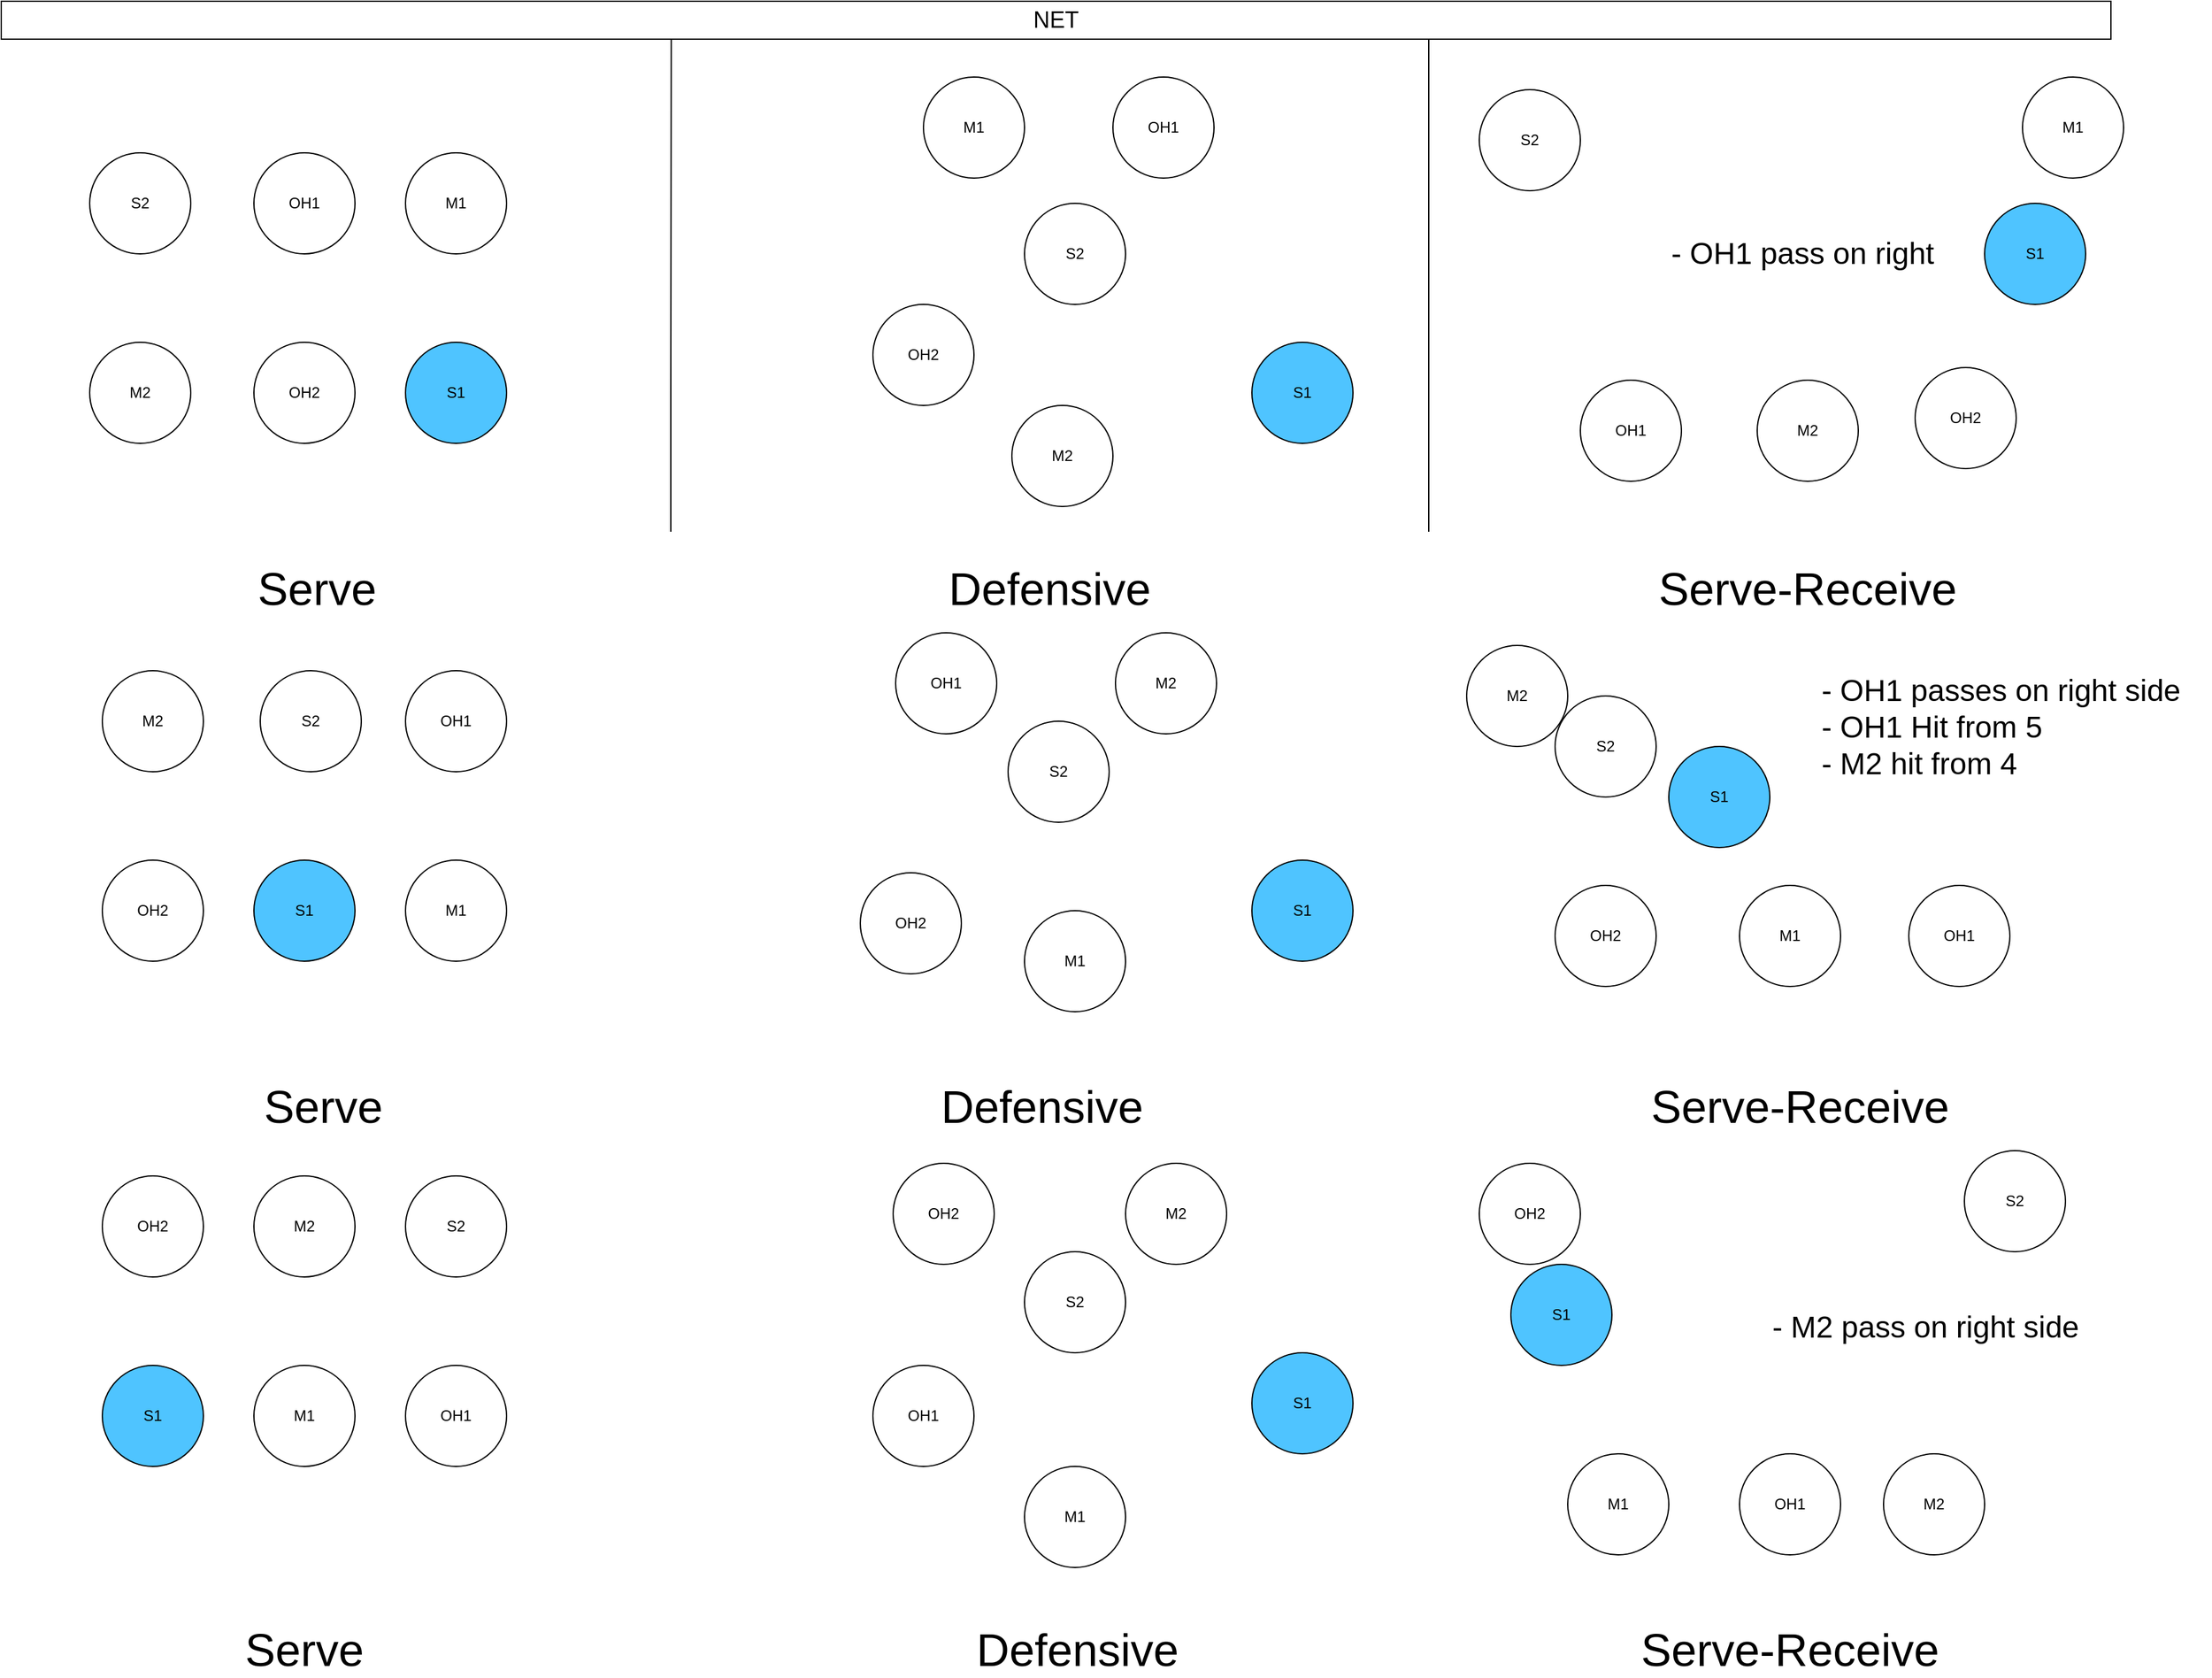 <mxfile version="26.0.16">
  <diagram name="Page-1" id="3bV-v3iNxEjDUExOtoky">
    <mxGraphModel dx="2662" dy="1384" grid="1" gridSize="10" guides="1" tooltips="1" connect="1" arrows="1" fold="1" page="1" pageScale="1" pageWidth="850" pageHeight="1100" math="0" shadow="0">
      <root>
        <mxCell id="0" />
        <mxCell id="1" parent="0" />
        <mxCell id="stHNCON5wnD2ZEI-MZhL-2" value="S2" style="ellipse;whiteSpace=wrap;html=1;aspect=fixed;" vertex="1" parent="1">
          <mxGeometry x="80" y="380" width="80" height="80" as="geometry" />
        </mxCell>
        <mxCell id="stHNCON5wnD2ZEI-MZhL-3" value="M1" style="ellipse;whiteSpace=wrap;html=1;aspect=fixed;" vertex="1" parent="1">
          <mxGeometry x="330" y="380" width="80" height="80" as="geometry" />
        </mxCell>
        <mxCell id="stHNCON5wnD2ZEI-MZhL-4" value="OH2" style="ellipse;whiteSpace=wrap;html=1;aspect=fixed;" vertex="1" parent="1">
          <mxGeometry x="210" y="530" width="80" height="80" as="geometry" />
        </mxCell>
        <mxCell id="stHNCON5wnD2ZEI-MZhL-5" value="S1" style="ellipse;whiteSpace=wrap;html=1;aspect=fixed;fillColor=light-dark(#4FC4FF,var(--ge-dark-color, #121212));" vertex="1" parent="1">
          <mxGeometry x="330" y="530" width="80" height="80" as="geometry" />
        </mxCell>
        <mxCell id="stHNCON5wnD2ZEI-MZhL-6" value="OH1" style="ellipse;whiteSpace=wrap;html=1;aspect=fixed;" vertex="1" parent="1">
          <mxGeometry x="210" y="380" width="80" height="80" as="geometry" />
        </mxCell>
        <mxCell id="stHNCON5wnD2ZEI-MZhL-8" value="&lt;font style=&quot;font-size: 18px;&quot;&gt;NET&lt;/font&gt;" style="rounded=0;whiteSpace=wrap;html=1;" vertex="1" parent="1">
          <mxGeometry x="10" y="260" width="1670" height="30" as="geometry" />
        </mxCell>
        <mxCell id="stHNCON5wnD2ZEI-MZhL-9" value="" style="endArrow=none;html=1;rounded=0;entryX=0.305;entryY=1.018;entryDx=0;entryDy=0;entryPerimeter=0;" edge="1" parent="1">
          <mxGeometry width="50" height="50" relative="1" as="geometry">
            <mxPoint x="540" y="680" as="sourcePoint" />
            <mxPoint x="540.35" y="290.0" as="targetPoint" />
            <Array as="points">
              <mxPoint x="540" y="569.46" />
            </Array>
          </mxGeometry>
        </mxCell>
        <mxCell id="stHNCON5wnD2ZEI-MZhL-10" value="" style="endArrow=none;html=1;rounded=0;entryX=0.337;entryY=0.967;entryDx=0;entryDy=0;entryPerimeter=0;" edge="1" parent="1">
          <mxGeometry width="50" height="50" relative="1" as="geometry">
            <mxPoint x="1140" y="680" as="sourcePoint" />
            <mxPoint x="1140" y="290" as="targetPoint" />
          </mxGeometry>
        </mxCell>
        <mxCell id="stHNCON5wnD2ZEI-MZhL-23" value="M2" style="ellipse;whiteSpace=wrap;html=1;aspect=fixed;" vertex="1" parent="1">
          <mxGeometry x="810" y="580" width="80" height="80" as="geometry" />
        </mxCell>
        <mxCell id="stHNCON5wnD2ZEI-MZhL-24" value="S2" style="ellipse;whiteSpace=wrap;html=1;aspect=fixed;" vertex="1" parent="1">
          <mxGeometry x="820" y="420" width="80" height="80" as="geometry" />
        </mxCell>
        <mxCell id="stHNCON5wnD2ZEI-MZhL-25" value="M1" style="ellipse;whiteSpace=wrap;html=1;aspect=fixed;" vertex="1" parent="1">
          <mxGeometry x="740" y="320" width="80" height="80" as="geometry" />
        </mxCell>
        <mxCell id="stHNCON5wnD2ZEI-MZhL-26" value="OH2" style="ellipse;whiteSpace=wrap;html=1;aspect=fixed;" vertex="1" parent="1">
          <mxGeometry x="700" y="500" width="80" height="80" as="geometry" />
        </mxCell>
        <mxCell id="stHNCON5wnD2ZEI-MZhL-27" value="S1" style="ellipse;whiteSpace=wrap;html=1;aspect=fixed;fillColor=light-dark(#4FC4FF,var(--ge-dark-color, #121212));" vertex="1" parent="1">
          <mxGeometry x="1000" y="530" width="80" height="80" as="geometry" />
        </mxCell>
        <mxCell id="stHNCON5wnD2ZEI-MZhL-28" value="OH1" style="ellipse;whiteSpace=wrap;html=1;aspect=fixed;" vertex="1" parent="1">
          <mxGeometry x="890" y="320" width="80" height="80" as="geometry" />
        </mxCell>
        <mxCell id="stHNCON5wnD2ZEI-MZhL-29" value="M2" style="ellipse;whiteSpace=wrap;html=1;aspect=fixed;" vertex="1" parent="1">
          <mxGeometry x="1400" y="560" width="80" height="80" as="geometry" />
        </mxCell>
        <mxCell id="stHNCON5wnD2ZEI-MZhL-30" value="S2" style="ellipse;whiteSpace=wrap;html=1;aspect=fixed;" vertex="1" parent="1">
          <mxGeometry x="1180" y="330" width="80" height="80" as="geometry" />
        </mxCell>
        <mxCell id="stHNCON5wnD2ZEI-MZhL-31" value="M1" style="ellipse;whiteSpace=wrap;html=1;aspect=fixed;" vertex="1" parent="1">
          <mxGeometry x="1610" y="320" width="80" height="80" as="geometry" />
        </mxCell>
        <mxCell id="stHNCON5wnD2ZEI-MZhL-32" value="OH2" style="ellipse;whiteSpace=wrap;html=1;aspect=fixed;" vertex="1" parent="1">
          <mxGeometry x="1525" y="550" width="80" height="80" as="geometry" />
        </mxCell>
        <mxCell id="stHNCON5wnD2ZEI-MZhL-33" value="S1" style="ellipse;whiteSpace=wrap;html=1;aspect=fixed;fillColor=light-dark(#4FC4FF,var(--ge-dark-color, #121212));" vertex="1" parent="1">
          <mxGeometry x="1580" y="420" width="80" height="80" as="geometry" />
        </mxCell>
        <mxCell id="stHNCON5wnD2ZEI-MZhL-34" value="OH1" style="ellipse;whiteSpace=wrap;html=1;aspect=fixed;" vertex="1" parent="1">
          <mxGeometry x="1260" y="560" width="80" height="80" as="geometry" />
        </mxCell>
        <mxCell id="stHNCON5wnD2ZEI-MZhL-35" value="&lt;span style=&quot;font-size: 36px;&quot;&gt;Serve&lt;/span&gt;" style="text;html=1;align=center;verticalAlign=middle;whiteSpace=wrap;rounded=0;" vertex="1" parent="1">
          <mxGeometry x="230" y="710" width="60" height="30" as="geometry" />
        </mxCell>
        <mxCell id="stHNCON5wnD2ZEI-MZhL-37" value="&lt;span style=&quot;font-size: 36px;&quot;&gt;Defensive&lt;/span&gt;" style="text;html=1;align=center;verticalAlign=middle;whiteSpace=wrap;rounded=0;" vertex="1" parent="1">
          <mxGeometry x="810" y="710" width="60" height="30" as="geometry" />
        </mxCell>
        <mxCell id="stHNCON5wnD2ZEI-MZhL-38" value="&lt;span style=&quot;font-size: 36px;&quot;&gt;Serve-Receive&lt;/span&gt;" style="text;html=1;align=center;verticalAlign=middle;whiteSpace=wrap;rounded=0;" vertex="1" parent="1">
          <mxGeometry x="1310" y="710" width="260" height="30" as="geometry" />
        </mxCell>
        <mxCell id="stHNCON5wnD2ZEI-MZhL-39" value="M2" style="ellipse;whiteSpace=wrap;html=1;aspect=fixed;" vertex="1" parent="1">
          <mxGeometry x="90" y="790" width="80" height="80" as="geometry" />
        </mxCell>
        <mxCell id="stHNCON5wnD2ZEI-MZhL-40" value="S2" style="ellipse;whiteSpace=wrap;html=1;aspect=fixed;" vertex="1" parent="1">
          <mxGeometry x="215" y="790" width="80" height="80" as="geometry" />
        </mxCell>
        <mxCell id="stHNCON5wnD2ZEI-MZhL-41" value="M1" style="ellipse;whiteSpace=wrap;html=1;aspect=fixed;" vertex="1" parent="1">
          <mxGeometry x="330" y="940" width="80" height="80" as="geometry" />
        </mxCell>
        <mxCell id="stHNCON5wnD2ZEI-MZhL-42" value="OH2" style="ellipse;whiteSpace=wrap;html=1;aspect=fixed;" vertex="1" parent="1">
          <mxGeometry x="90" y="940" width="80" height="80" as="geometry" />
        </mxCell>
        <mxCell id="stHNCON5wnD2ZEI-MZhL-43" value="S1" style="ellipse;whiteSpace=wrap;html=1;aspect=fixed;fillColor=light-dark(#4FC4FF,var(--ge-dark-color, #121212));" vertex="1" parent="1">
          <mxGeometry x="210" y="940" width="80" height="80" as="geometry" />
        </mxCell>
        <mxCell id="stHNCON5wnD2ZEI-MZhL-44" value="OH1" style="ellipse;whiteSpace=wrap;html=1;aspect=fixed;" vertex="1" parent="1">
          <mxGeometry x="330" y="790" width="80" height="80" as="geometry" />
        </mxCell>
        <mxCell id="stHNCON5wnD2ZEI-MZhL-45" value="&lt;span style=&quot;font-size: 36px;&quot;&gt;Serve&lt;/span&gt;" style="text;html=1;align=center;verticalAlign=middle;whiteSpace=wrap;rounded=0;" vertex="1" parent="1">
          <mxGeometry x="235" y="1120" width="60" height="30" as="geometry" />
        </mxCell>
        <mxCell id="stHNCON5wnD2ZEI-MZhL-47" value="M2" style="ellipse;whiteSpace=wrap;html=1;aspect=fixed;" vertex="1" parent="1">
          <mxGeometry x="892" y="760" width="80" height="80" as="geometry" />
        </mxCell>
        <mxCell id="stHNCON5wnD2ZEI-MZhL-48" value="S2" style="ellipse;whiteSpace=wrap;html=1;aspect=fixed;" vertex="1" parent="1">
          <mxGeometry x="807" y="830" width="80" height="80" as="geometry" />
        </mxCell>
        <mxCell id="stHNCON5wnD2ZEI-MZhL-49" value="M1" style="ellipse;whiteSpace=wrap;html=1;aspect=fixed;" vertex="1" parent="1">
          <mxGeometry x="820" y="980" width="80" height="80" as="geometry" />
        </mxCell>
        <mxCell id="stHNCON5wnD2ZEI-MZhL-50" value="OH2" style="ellipse;whiteSpace=wrap;html=1;aspect=fixed;" vertex="1" parent="1">
          <mxGeometry x="690" y="950" width="80" height="80" as="geometry" />
        </mxCell>
        <mxCell id="stHNCON5wnD2ZEI-MZhL-51" value="S1" style="ellipse;whiteSpace=wrap;html=1;aspect=fixed;fillColor=light-dark(#4FC4FF,var(--ge-dark-color, #121212));" vertex="1" parent="1">
          <mxGeometry x="1000" y="940" width="80" height="80" as="geometry" />
        </mxCell>
        <mxCell id="stHNCON5wnD2ZEI-MZhL-52" value="OH1" style="ellipse;whiteSpace=wrap;html=1;aspect=fixed;" vertex="1" parent="1">
          <mxGeometry x="718" y="760" width="80" height="80" as="geometry" />
        </mxCell>
        <mxCell id="stHNCON5wnD2ZEI-MZhL-53" value="M2" style="ellipse;whiteSpace=wrap;html=1;aspect=fixed;" vertex="1" parent="1">
          <mxGeometry x="1170" y="770" width="80" height="80" as="geometry" />
        </mxCell>
        <mxCell id="stHNCON5wnD2ZEI-MZhL-54" value="S2" style="ellipse;whiteSpace=wrap;html=1;aspect=fixed;" vertex="1" parent="1">
          <mxGeometry x="1240" y="810" width="80" height="80" as="geometry" />
        </mxCell>
        <mxCell id="stHNCON5wnD2ZEI-MZhL-55" value="M1" style="ellipse;whiteSpace=wrap;html=1;aspect=fixed;" vertex="1" parent="1">
          <mxGeometry x="1386" y="960" width="80" height="80" as="geometry" />
        </mxCell>
        <mxCell id="stHNCON5wnD2ZEI-MZhL-56" value="OH2" style="ellipse;whiteSpace=wrap;html=1;aspect=fixed;" vertex="1" parent="1">
          <mxGeometry x="1240" y="960" width="80" height="80" as="geometry" />
        </mxCell>
        <mxCell id="stHNCON5wnD2ZEI-MZhL-57" value="S1" style="ellipse;whiteSpace=wrap;html=1;aspect=fixed;fillColor=light-dark(#4FC4FF,var(--ge-dark-color, #121212));" vertex="1" parent="1">
          <mxGeometry x="1330" y="850" width="80" height="80" as="geometry" />
        </mxCell>
        <mxCell id="stHNCON5wnD2ZEI-MZhL-58" value="OH1" style="ellipse;whiteSpace=wrap;html=1;aspect=fixed;" vertex="1" parent="1">
          <mxGeometry x="1520" y="960" width="80" height="80" as="geometry" />
        </mxCell>
        <mxCell id="stHNCON5wnD2ZEI-MZhL-59" value="&lt;span style=&quot;font-size: 36px;&quot;&gt;Defensive&lt;/span&gt;" style="text;html=1;align=center;verticalAlign=middle;whiteSpace=wrap;rounded=0;" vertex="1" parent="1">
          <mxGeometry x="804" y="1120" width="60" height="30" as="geometry" />
        </mxCell>
        <mxCell id="stHNCON5wnD2ZEI-MZhL-60" value="&lt;span style=&quot;font-size: 36px;&quot;&gt;Serve-Receive&lt;/span&gt;" style="text;html=1;align=center;verticalAlign=middle;whiteSpace=wrap;rounded=0;" vertex="1" parent="1">
          <mxGeometry x="1304" y="1120" width="260" height="30" as="geometry" />
        </mxCell>
        <mxCell id="stHNCON5wnD2ZEI-MZhL-61" value="M2" style="ellipse;whiteSpace=wrap;html=1;aspect=fixed;" vertex="1" parent="1">
          <mxGeometry x="210" y="1190" width="80" height="80" as="geometry" />
        </mxCell>
        <mxCell id="stHNCON5wnD2ZEI-MZhL-62" value="S2" style="ellipse;whiteSpace=wrap;html=1;aspect=fixed;" vertex="1" parent="1">
          <mxGeometry x="330" y="1190" width="80" height="80" as="geometry" />
        </mxCell>
        <mxCell id="stHNCON5wnD2ZEI-MZhL-63" value="M1" style="ellipse;whiteSpace=wrap;html=1;aspect=fixed;" vertex="1" parent="1">
          <mxGeometry x="210" y="1340" width="80" height="80" as="geometry" />
        </mxCell>
        <mxCell id="stHNCON5wnD2ZEI-MZhL-64" value="OH2" style="ellipse;whiteSpace=wrap;html=1;aspect=fixed;" vertex="1" parent="1">
          <mxGeometry x="90" y="1190" width="80" height="80" as="geometry" />
        </mxCell>
        <mxCell id="stHNCON5wnD2ZEI-MZhL-65" value="S1" style="ellipse;whiteSpace=wrap;html=1;aspect=fixed;fillColor=light-dark(#4FC4FF,var(--ge-dark-color, #121212));" vertex="1" parent="1">
          <mxGeometry x="90" y="1340" width="80" height="80" as="geometry" />
        </mxCell>
        <mxCell id="stHNCON5wnD2ZEI-MZhL-66" value="OH1" style="ellipse;whiteSpace=wrap;html=1;aspect=fixed;" vertex="1" parent="1">
          <mxGeometry x="330" y="1340" width="80" height="80" as="geometry" />
        </mxCell>
        <mxCell id="stHNCON5wnD2ZEI-MZhL-67" value="&lt;span style=&quot;font-size: 36px;&quot;&gt;Serve&lt;/span&gt;" style="text;html=1;align=center;verticalAlign=middle;whiteSpace=wrap;rounded=0;" vertex="1" parent="1">
          <mxGeometry x="220" y="1550" width="60" height="30" as="geometry" />
        </mxCell>
        <mxCell id="stHNCON5wnD2ZEI-MZhL-68" value="M2" style="ellipse;whiteSpace=wrap;html=1;aspect=fixed;" vertex="1" parent="1">
          <mxGeometry x="900" y="1180" width="80" height="80" as="geometry" />
        </mxCell>
        <mxCell id="stHNCON5wnD2ZEI-MZhL-69" value="S2" style="ellipse;whiteSpace=wrap;html=1;aspect=fixed;" vertex="1" parent="1">
          <mxGeometry x="820" y="1250" width="80" height="80" as="geometry" />
        </mxCell>
        <mxCell id="stHNCON5wnD2ZEI-MZhL-70" value="M1" style="ellipse;whiteSpace=wrap;html=1;aspect=fixed;" vertex="1" parent="1">
          <mxGeometry x="820" y="1420" width="80" height="80" as="geometry" />
        </mxCell>
        <mxCell id="stHNCON5wnD2ZEI-MZhL-71" value="OH2" style="ellipse;whiteSpace=wrap;html=1;aspect=fixed;" vertex="1" parent="1">
          <mxGeometry x="716" y="1180" width="80" height="80" as="geometry" />
        </mxCell>
        <mxCell id="stHNCON5wnD2ZEI-MZhL-72" value="S1" style="ellipse;whiteSpace=wrap;html=1;aspect=fixed;fillColor=light-dark(#4FC4FF,var(--ge-dark-color, #121212));" vertex="1" parent="1">
          <mxGeometry x="1000" y="1330" width="80" height="80" as="geometry" />
        </mxCell>
        <mxCell id="stHNCON5wnD2ZEI-MZhL-73" value="OH1" style="ellipse;whiteSpace=wrap;html=1;aspect=fixed;" vertex="1" parent="1">
          <mxGeometry x="700" y="1340" width="80" height="80" as="geometry" />
        </mxCell>
        <mxCell id="stHNCON5wnD2ZEI-MZhL-74" value="M2" style="ellipse;whiteSpace=wrap;html=1;aspect=fixed;" vertex="1" parent="1">
          <mxGeometry x="1500" y="1410" width="80" height="80" as="geometry" />
        </mxCell>
        <mxCell id="stHNCON5wnD2ZEI-MZhL-75" value="S2" style="ellipse;whiteSpace=wrap;html=1;aspect=fixed;" vertex="1" parent="1">
          <mxGeometry x="1564" y="1170" width="80" height="80" as="geometry" />
        </mxCell>
        <mxCell id="stHNCON5wnD2ZEI-MZhL-76" value="M1" style="ellipse;whiteSpace=wrap;html=1;aspect=fixed;" vertex="1" parent="1">
          <mxGeometry x="1250" y="1410" width="80" height="80" as="geometry" />
        </mxCell>
        <mxCell id="stHNCON5wnD2ZEI-MZhL-77" value="OH2" style="ellipse;whiteSpace=wrap;html=1;aspect=fixed;" vertex="1" parent="1">
          <mxGeometry x="1180" y="1180" width="80" height="80" as="geometry" />
        </mxCell>
        <mxCell id="stHNCON5wnD2ZEI-MZhL-78" value="S1" style="ellipse;whiteSpace=wrap;html=1;aspect=fixed;fillColor=light-dark(#4FC4FF,var(--ge-dark-color, #121212));" vertex="1" parent="1">
          <mxGeometry x="1205" y="1260" width="80" height="80" as="geometry" />
        </mxCell>
        <mxCell id="stHNCON5wnD2ZEI-MZhL-79" value="OH1" style="ellipse;whiteSpace=wrap;html=1;aspect=fixed;" vertex="1" parent="1">
          <mxGeometry x="1386" y="1410" width="80" height="80" as="geometry" />
        </mxCell>
        <mxCell id="stHNCON5wnD2ZEI-MZhL-80" value="&lt;span style=&quot;font-size: 36px;&quot;&gt;Defensive&lt;/span&gt;" style="text;html=1;align=center;verticalAlign=middle;whiteSpace=wrap;rounded=0;" vertex="1" parent="1">
          <mxGeometry x="832" y="1550" width="60" height="30" as="geometry" />
        </mxCell>
        <mxCell id="stHNCON5wnD2ZEI-MZhL-81" value="&lt;span style=&quot;font-size: 36px;&quot;&gt;Serve-Receive&lt;/span&gt;" style="text;html=1;align=center;verticalAlign=middle;whiteSpace=wrap;rounded=0;" vertex="1" parent="1">
          <mxGeometry x="1296" y="1550" width="260" height="30" as="geometry" />
        </mxCell>
        <mxCell id="stHNCON5wnD2ZEI-MZhL-85" value="M2" style="ellipse;whiteSpace=wrap;html=1;aspect=fixed;" vertex="1" parent="1">
          <mxGeometry x="80" y="530" width="80" height="80" as="geometry" />
        </mxCell>
        <mxCell id="stHNCON5wnD2ZEI-MZhL-92" value="&lt;font style=&quot;font-size: 24px;&quot;&gt;- OH1 passes on right side&lt;/font&gt;&lt;div&gt;&lt;font style=&quot;font-size: 24px;&quot;&gt;- OH1 Hit from 5&lt;/font&gt;&lt;/div&gt;&lt;div&gt;&lt;span style=&quot;font-size: 24px;&quot;&gt;- M2 hit from 4&lt;/span&gt;&lt;/div&gt;" style="text;html=1;align=left;verticalAlign=middle;resizable=0;points=[];autosize=1;strokeColor=none;fillColor=none;" vertex="1" parent="1">
          <mxGeometry x="1449" y="785" width="310" height="100" as="geometry" />
        </mxCell>
        <mxCell id="stHNCON5wnD2ZEI-MZhL-94" value="&lt;span style=&quot;font-size: 24px;&quot;&gt;- M2 pass on right side&lt;/span&gt;" style="text;html=1;align=left;verticalAlign=middle;resizable=0;points=[];autosize=1;strokeColor=none;fillColor=none;" vertex="1" parent="1">
          <mxGeometry x="1410" y="1290" width="270" height="40" as="geometry" />
        </mxCell>
        <mxCell id="stHNCON5wnD2ZEI-MZhL-95" value="&lt;span style=&quot;font-size: 24px;&quot;&gt;- OH1 pass on right&lt;/span&gt;" style="text;html=1;align=left;verticalAlign=middle;resizable=0;points=[];autosize=1;strokeColor=none;fillColor=none;" vertex="1" parent="1">
          <mxGeometry x="1330" y="440" width="230" height="40" as="geometry" />
        </mxCell>
      </root>
    </mxGraphModel>
  </diagram>
</mxfile>
